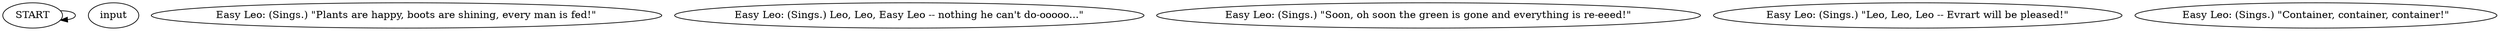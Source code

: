 # CONTAINERYARD / LEO barks
# Leo's barks
# ==================================================
digraph G {
	  0 [label="START"];
	  1 [label="input"];
	  2 [label="Easy Leo: (Sings.) \"Plants are happy, boots are shining, every man is fed!\""];
	  3 [label="Easy Leo: (Sings.) Leo, Leo, Easy Leo -- nothing he can't do-ooooo...\""];
	  4 [label="Easy Leo: (Sings.) \"Soon, oh soon the green is gone and everything is re-eeed!\""];
	  5 [label="Easy Leo: (Sings.) \"Leo, Leo, Leo -- Evrart will be pleased!\""];
	  6 [label="Easy Leo: (Sings.) \"Container, container, container!\""];
	  0 -> 0
}

